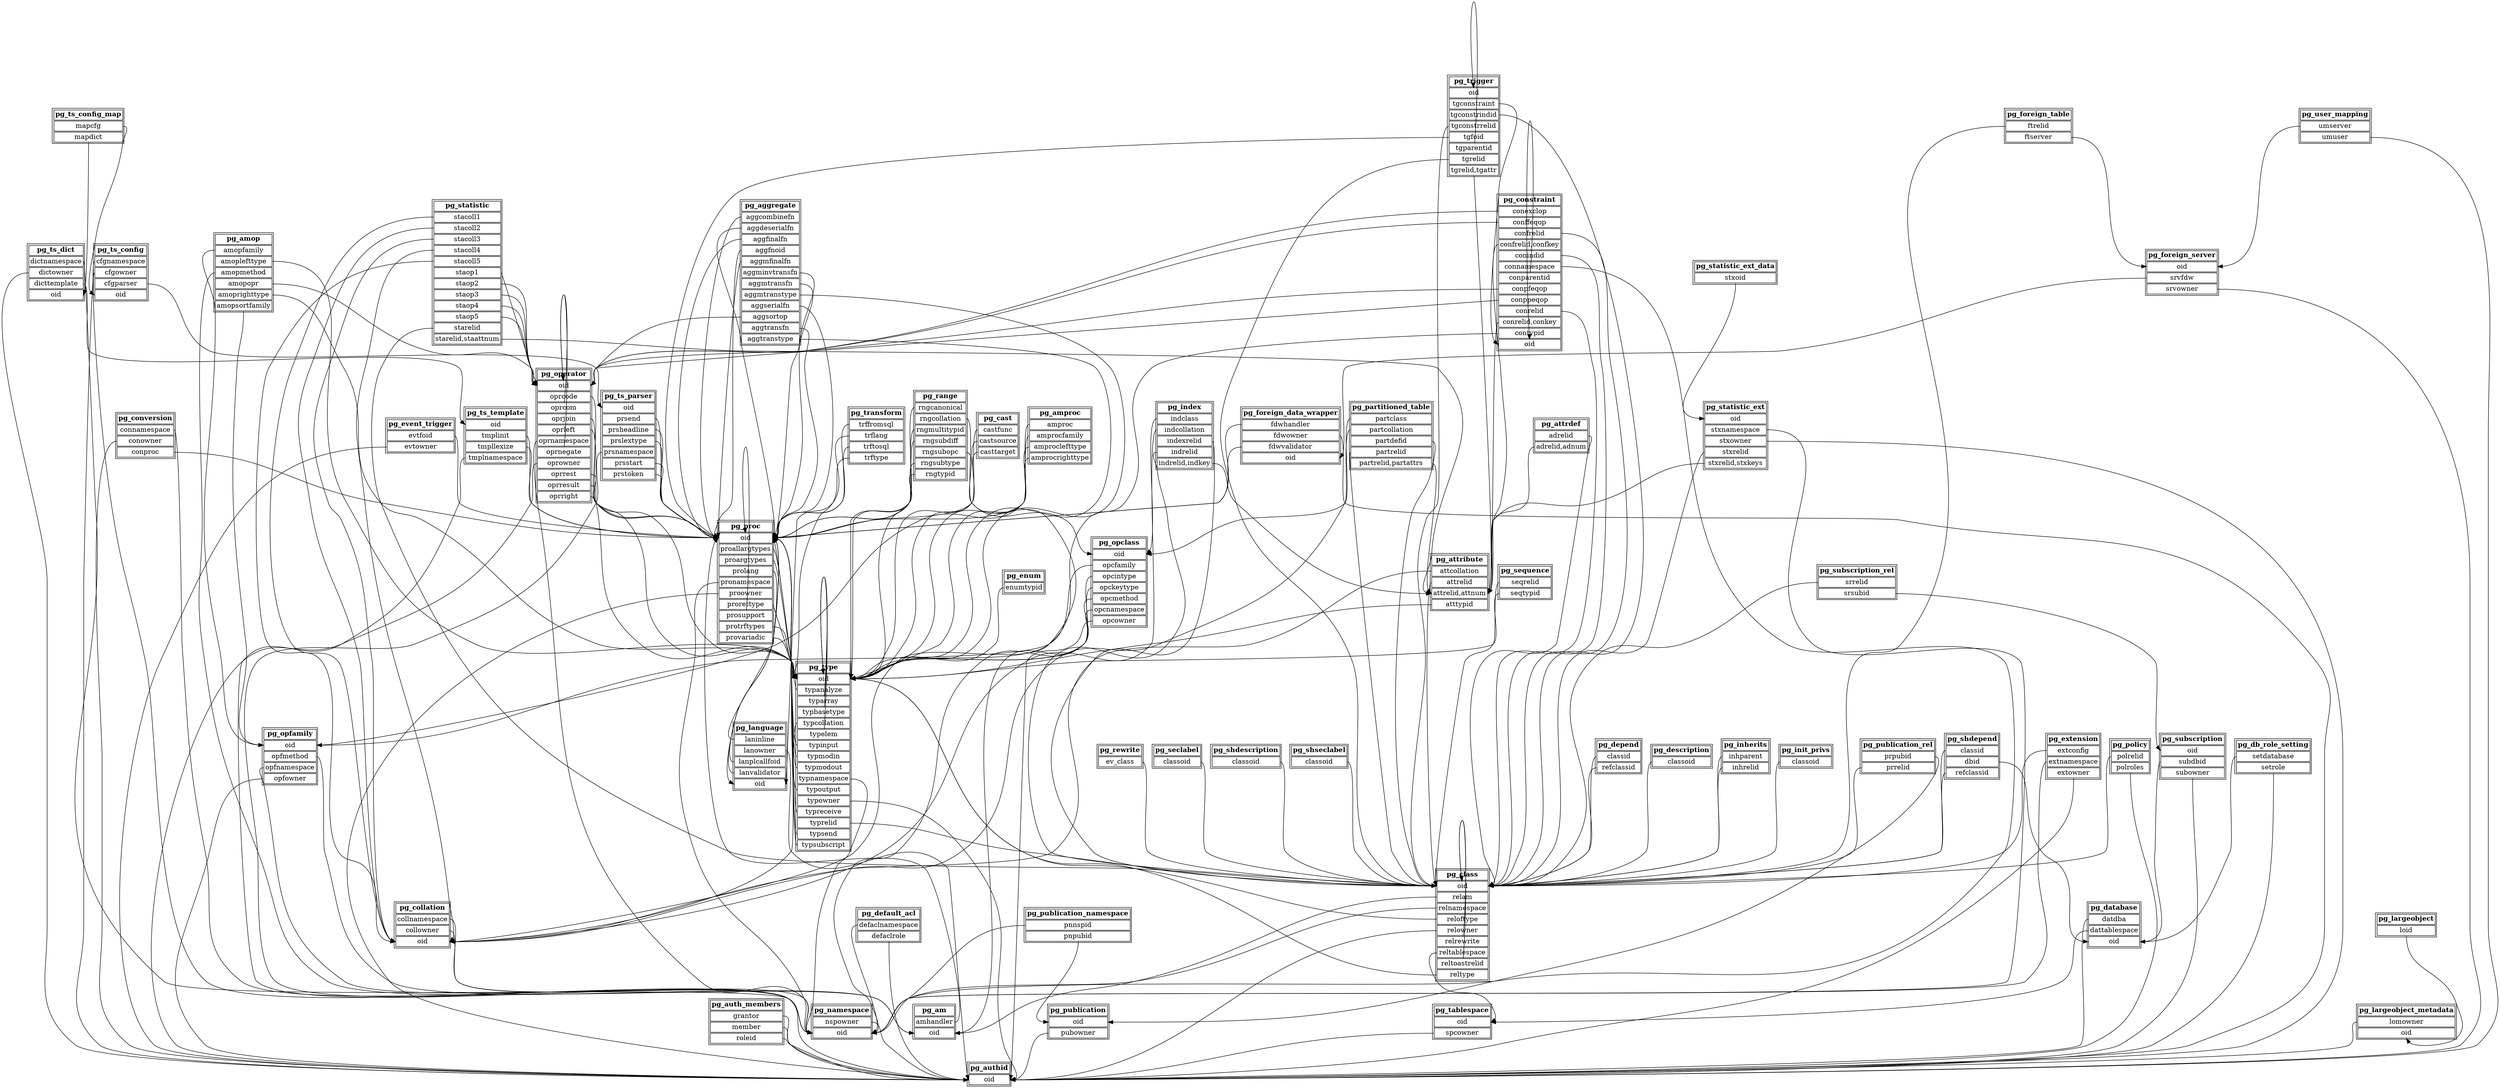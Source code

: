 digraph catalog {
	overlap = scale;
	splines = true;
	node [shape=plain];
	pg_aggregate [label=< <table> <tr><td><b>pg_aggregate</b></td></tr> <tr><td port="aggcombinefn">aggcombinefn</td></tr> <tr><td port="aggdeserialfn">aggdeserialfn</td></tr> <tr><td port="aggfinalfn">aggfinalfn</td></tr> <tr><td port="aggfnoid">aggfnoid</td></tr> <tr><td port="aggmfinalfn">aggmfinalfn</td></tr> <tr><td port="aggminvtransfn">aggminvtransfn</td></tr> <tr><td port="aggmtransfn">aggmtransfn</td></tr> <tr><td port="aggmtranstype">aggmtranstype</td></tr> <tr><td port="aggserialfn">aggserialfn</td></tr> <tr><td port="aggsortop">aggsortop</td></tr> <tr><td port="aggtransfn">aggtransfn</td></tr> <tr><td port="aggtranstype">aggtranstype</td></tr> </table> >];
	pg_am [label=< <table> <tr><td><b>pg_am</b></td></tr> <tr><td port="amhandler">amhandler</td></tr> <tr><td port="oid">oid</td></tr> </table> >];
	pg_amop [label=< <table> <tr><td><b>pg_amop</b></td></tr> <tr><td port="amopfamily">amopfamily</td></tr> <tr><td port="amoplefttype">amoplefttype</td></tr> <tr><td port="amopmethod">amopmethod</td></tr> <tr><td port="amopopr">amopopr</td></tr> <tr><td port="amoprighttype">amoprighttype</td></tr> <tr><td port="amopsortfamily">amopsortfamily</td></tr> </table> >];
	pg_amproc [label=< <table> <tr><td><b>pg_amproc</b></td></tr> <tr><td port="amproc">amproc</td></tr> <tr><td port="amprocfamily">amprocfamily</td></tr> <tr><td port="amproclefttype">amproclefttype</td></tr> <tr><td port="amprocrighttype">amprocrighttype</td></tr> </table> >];
	pg_attrdef [label=< <table> <tr><td><b>pg_attrdef</b></td></tr> <tr><td port="adrelid">adrelid</td></tr> <tr><td port="adrelid,adnum">adrelid,adnum</td></tr> </table> >];
	pg_attribute [label=< <table> <tr><td><b>pg_attribute</b></td></tr> <tr><td port="attcollation">attcollation</td></tr> <tr><td port="attrelid">attrelid</td></tr> <tr><td port="attrelid,attnum">attrelid,attnum</td></tr> <tr><td port="atttypid">atttypid</td></tr> </table> >];
	pg_auth_members [label=< <table> <tr><td><b>pg_auth_members</b></td></tr> <tr><td port="grantor">grantor</td></tr> <tr><td port="member">member</td></tr> <tr><td port="roleid">roleid</td></tr> </table> >];
	pg_authid [label=< <table> <tr><td><b>pg_authid</b></td></tr> <tr><td port="oid">oid</td></tr> </table> >];
	pg_cast [label=< <table> <tr><td><b>pg_cast</b></td></tr> <tr><td port="castfunc">castfunc</td></tr> <tr><td port="castsource">castsource</td></tr> <tr><td port="casttarget">casttarget</td></tr> </table> >];
	pg_class [label=< <table> <tr><td><b>pg_class</b></td></tr> <tr><td port="oid">oid</td></tr> <tr><td port="relam">relam</td></tr> <tr><td port="relnamespace">relnamespace</td></tr> <tr><td port="reloftype">reloftype</td></tr> <tr><td port="relowner">relowner</td></tr> <tr><td port="relrewrite">relrewrite</td></tr> <tr><td port="reltablespace">reltablespace</td></tr> <tr><td port="reltoastrelid">reltoastrelid</td></tr> <tr><td port="reltype">reltype</td></tr> </table> >];
	pg_collation [label=< <table> <tr><td><b>pg_collation</b></td></tr> <tr><td port="collnamespace">collnamespace</td></tr> <tr><td port="collowner">collowner</td></tr> <tr><td port="oid">oid</td></tr> </table> >];
	pg_constraint [label=< <table> <tr><td><b>pg_constraint</b></td></tr> <tr><td port="conexclop">conexclop</td></tr> <tr><td port="conffeqop">conffeqop</td></tr> <tr><td port="confrelid">confrelid</td></tr> <tr><td port="confrelid,confkey">confrelid,confkey</td></tr> <tr><td port="conindid">conindid</td></tr> <tr><td port="connamespace">connamespace</td></tr> <tr><td port="conparentid">conparentid</td></tr> <tr><td port="conpfeqop">conpfeqop</td></tr> <tr><td port="conppeqop">conppeqop</td></tr> <tr><td port="conrelid">conrelid</td></tr> <tr><td port="conrelid,conkey">conrelid,conkey</td></tr> <tr><td port="contypid">contypid</td></tr> <tr><td port="oid">oid</td></tr> </table> >];
	pg_conversion [label=< <table> <tr><td><b>pg_conversion</b></td></tr> <tr><td port="connamespace">connamespace</td></tr> <tr><td port="conowner">conowner</td></tr> <tr><td port="conproc">conproc</td></tr> </table> >];
	pg_database [label=< <table> <tr><td><b>pg_database</b></td></tr> <tr><td port="datdba">datdba</td></tr> <tr><td port="dattablespace">dattablespace</td></tr> <tr><td port="oid">oid</td></tr> </table> >];
	pg_db_role_setting [label=< <table> <tr><td><b>pg_db_role_setting</b></td></tr> <tr><td port="setdatabase">setdatabase</td></tr> <tr><td port="setrole">setrole</td></tr> </table> >];
	pg_default_acl [label=< <table> <tr><td><b>pg_default_acl</b></td></tr> <tr><td port="defaclnamespace">defaclnamespace</td></tr> <tr><td port="defaclrole">defaclrole</td></tr> </table> >];
	pg_depend [label=< <table> <tr><td><b>pg_depend</b></td></tr> <tr><td port="classid">classid</td></tr> <tr><td port="refclassid">refclassid</td></tr> </table> >];
	pg_description [label=< <table> <tr><td><b>pg_description</b></td></tr> <tr><td port="classoid">classoid</td></tr> </table> >];
	pg_enum [label=< <table> <tr><td><b>pg_enum</b></td></tr> <tr><td port="enumtypid">enumtypid</td></tr> </table> >];
	pg_event_trigger [label=< <table> <tr><td><b>pg_event_trigger</b></td></tr> <tr><td port="evtfoid">evtfoid</td></tr> <tr><td port="evtowner">evtowner</td></tr> </table> >];
	pg_extension [label=< <table> <tr><td><b>pg_extension</b></td></tr> <tr><td port="extconfig">extconfig</td></tr> <tr><td port="extnamespace">extnamespace</td></tr> <tr><td port="extowner">extowner</td></tr> </table> >];
	pg_foreign_data_wrapper [label=< <table> <tr><td><b>pg_foreign_data_wrapper</b></td></tr> <tr><td port="fdwhandler">fdwhandler</td></tr> <tr><td port="fdwowner">fdwowner</td></tr> <tr><td port="fdwvalidator">fdwvalidator</td></tr> <tr><td port="oid">oid</td></tr> </table> >];
	pg_foreign_server [label=< <table> <tr><td><b>pg_foreign_server</b></td></tr> <tr><td port="oid">oid</td></tr> <tr><td port="srvfdw">srvfdw</td></tr> <tr><td port="srvowner">srvowner</td></tr> </table> >];
	pg_foreign_table [label=< <table> <tr><td><b>pg_foreign_table</b></td></tr> <tr><td port="ftrelid">ftrelid</td></tr> <tr><td port="ftserver">ftserver</td></tr> </table> >];
	pg_index [label=< <table> <tr><td><b>pg_index</b></td></tr> <tr><td port="indclass">indclass</td></tr> <tr><td port="indcollation">indcollation</td></tr> <tr><td port="indexrelid">indexrelid</td></tr> <tr><td port="indrelid">indrelid</td></tr> <tr><td port="indrelid,indkey">indrelid,indkey</td></tr> </table> >];
	pg_inherits [label=< <table> <tr><td><b>pg_inherits</b></td></tr> <tr><td port="inhparent">inhparent</td></tr> <tr><td port="inhrelid">inhrelid</td></tr> </table> >];
	pg_init_privs [label=< <table> <tr><td><b>pg_init_privs</b></td></tr> <tr><td port="classoid">classoid</td></tr> </table> >];
	pg_language [label=< <table> <tr><td><b>pg_language</b></td></tr> <tr><td port="laninline">laninline</td></tr> <tr><td port="lanowner">lanowner</td></tr> <tr><td port="lanplcallfoid">lanplcallfoid</td></tr> <tr><td port="lanvalidator">lanvalidator</td></tr> <tr><td port="oid">oid</td></tr> </table> >];
	pg_largeobject [label=< <table> <tr><td><b>pg_largeobject</b></td></tr> <tr><td port="loid">loid</td></tr> </table> >];
	pg_largeobject_metadata [label=< <table> <tr><td><b>pg_largeobject_metadata</b></td></tr> <tr><td port="lomowner">lomowner</td></tr> <tr><td port="oid">oid</td></tr> </table> >];
	pg_namespace [label=< <table> <tr><td><b>pg_namespace</b></td></tr> <tr><td port="nspowner">nspowner</td></tr> <tr><td port="oid">oid</td></tr> </table> >];
	pg_opclass [label=< <table> <tr><td><b>pg_opclass</b></td></tr> <tr><td port="oid">oid</td></tr> <tr><td port="opcfamily">opcfamily</td></tr> <tr><td port="opcintype">opcintype</td></tr> <tr><td port="opckeytype">opckeytype</td></tr> <tr><td port="opcmethod">opcmethod</td></tr> <tr><td port="opcnamespace">opcnamespace</td></tr> <tr><td port="opcowner">opcowner</td></tr> </table> >];
	pg_operator [label=< <table> <tr><td><b>pg_operator</b></td></tr> <tr><td port="oid">oid</td></tr> <tr><td port="oprcode">oprcode</td></tr> <tr><td port="oprcom">oprcom</td></tr> <tr><td port="oprjoin">oprjoin</td></tr> <tr><td port="oprleft">oprleft</td></tr> <tr><td port="oprnamespace">oprnamespace</td></tr> <tr><td port="oprnegate">oprnegate</td></tr> <tr><td port="oprowner">oprowner</td></tr> <tr><td port="oprrest">oprrest</td></tr> <tr><td port="oprresult">oprresult</td></tr> <tr><td port="oprright">oprright</td></tr> </table> >];
	pg_opfamily [label=< <table> <tr><td><b>pg_opfamily</b></td></tr> <tr><td port="oid">oid</td></tr> <tr><td port="opfmethod">opfmethod</td></tr> <tr><td port="opfnamespace">opfnamespace</td></tr> <tr><td port="opfowner">opfowner</td></tr> </table> >];
	pg_partitioned_table [label=< <table> <tr><td><b>pg_partitioned_table</b></td></tr> <tr><td port="partclass">partclass</td></tr> <tr><td port="partcollation">partcollation</td></tr> <tr><td port="partdefid">partdefid</td></tr> <tr><td port="partrelid">partrelid</td></tr> <tr><td port="partrelid,partattrs">partrelid,partattrs</td></tr> </table> >];
	pg_policy [label=< <table> <tr><td><b>pg_policy</b></td></tr> <tr><td port="polrelid">polrelid</td></tr> <tr><td port="polroles">polroles</td></tr> </table> >];
	pg_proc [label=< <table> <tr><td><b>pg_proc</b></td></tr> <tr><td port="oid">oid</td></tr> <tr><td port="proallargtypes">proallargtypes</td></tr> <tr><td port="proargtypes">proargtypes</td></tr> <tr><td port="prolang">prolang</td></tr> <tr><td port="pronamespace">pronamespace</td></tr> <tr><td port="proowner">proowner</td></tr> <tr><td port="prorettype">prorettype</td></tr> <tr><td port="prosupport">prosupport</td></tr> <tr><td port="protrftypes">protrftypes</td></tr> <tr><td port="provariadic">provariadic</td></tr> </table> >];
	pg_publication [label=< <table> <tr><td><b>pg_publication</b></td></tr> <tr><td port="oid">oid</td></tr> <tr><td port="pubowner">pubowner</td></tr> </table> >];
	pg_publication_namespace [label=< <table> <tr><td><b>pg_publication_namespace</b></td></tr> <tr><td port="pnnspid">pnnspid</td></tr> <tr><td port="pnpubid">pnpubid</td></tr> </table> >];
	pg_publication_rel [label=< <table> <tr><td><b>pg_publication_rel</b></td></tr> <tr><td port="prpubid">prpubid</td></tr> <tr><td port="prrelid">prrelid</td></tr> </table> >];
	pg_range [label=< <table> <tr><td><b>pg_range</b></td></tr> <tr><td port="rngcanonical">rngcanonical</td></tr> <tr><td port="rngcollation">rngcollation</td></tr> <tr><td port="rngmultitypid">rngmultitypid</td></tr> <tr><td port="rngsubdiff">rngsubdiff</td></tr> <tr><td port="rngsubopc">rngsubopc</td></tr> <tr><td port="rngsubtype">rngsubtype</td></tr> <tr><td port="rngtypid">rngtypid</td></tr> </table> >];
	pg_rewrite [label=< <table> <tr><td><b>pg_rewrite</b></td></tr> <tr><td port="ev_class">ev_class</td></tr> </table> >];
	pg_seclabel [label=< <table> <tr><td><b>pg_seclabel</b></td></tr> <tr><td port="classoid">classoid</td></tr> </table> >];
	pg_sequence [label=< <table> <tr><td><b>pg_sequence</b></td></tr> <tr><td port="seqrelid">seqrelid</td></tr> <tr><td port="seqtypid">seqtypid</td></tr> </table> >];
	pg_shdepend [label=< <table> <tr><td><b>pg_shdepend</b></td></tr> <tr><td port="classid">classid</td></tr> <tr><td port="dbid">dbid</td></tr> <tr><td port="refclassid">refclassid</td></tr> </table> >];
	pg_shdescription [label=< <table> <tr><td><b>pg_shdescription</b></td></tr> <tr><td port="classoid">classoid</td></tr> </table> >];
	pg_shseclabel [label=< <table> <tr><td><b>pg_shseclabel</b></td></tr> <tr><td port="classoid">classoid</td></tr> </table> >];
	pg_statistic [label=< <table> <tr><td><b>pg_statistic</b></td></tr> <tr><td port="stacoll1">stacoll1</td></tr> <tr><td port="stacoll2">stacoll2</td></tr> <tr><td port="stacoll3">stacoll3</td></tr> <tr><td port="stacoll4">stacoll4</td></tr> <tr><td port="stacoll5">stacoll5</td></tr> <tr><td port="staop1">staop1</td></tr> <tr><td port="staop2">staop2</td></tr> <tr><td port="staop3">staop3</td></tr> <tr><td port="staop4">staop4</td></tr> <tr><td port="staop5">staop5</td></tr> <tr><td port="starelid">starelid</td></tr> <tr><td port="starelid,staattnum">starelid,staattnum</td></tr> </table> >];
	pg_statistic_ext [label=< <table> <tr><td><b>pg_statistic_ext</b></td></tr> <tr><td port="oid">oid</td></tr> <tr><td port="stxnamespace">stxnamespace</td></tr> <tr><td port="stxowner">stxowner</td></tr> <tr><td port="stxrelid">stxrelid</td></tr> <tr><td port="stxrelid,stxkeys">stxrelid,stxkeys</td></tr> </table> >];
	pg_statistic_ext_data [label=< <table> <tr><td><b>pg_statistic_ext_data</b></td></tr> <tr><td port="stxoid">stxoid</td></tr> </table> >];
	pg_subscription [label=< <table> <tr><td><b>pg_subscription</b></td></tr> <tr><td port="oid">oid</td></tr> <tr><td port="subdbid">subdbid</td></tr> <tr><td port="subowner">subowner</td></tr> </table> >];
	pg_subscription_rel [label=< <table> <tr><td><b>pg_subscription_rel</b></td></tr> <tr><td port="srrelid">srrelid</td></tr> <tr><td port="srsubid">srsubid</td></tr> </table> >];
	pg_tablespace [label=< <table> <tr><td><b>pg_tablespace</b></td></tr> <tr><td port="oid">oid</td></tr> <tr><td port="spcowner">spcowner</td></tr> </table> >];
	pg_transform [label=< <table> <tr><td><b>pg_transform</b></td></tr> <tr><td port="trffromsql">trffromsql</td></tr> <tr><td port="trflang">trflang</td></tr> <tr><td port="trftosql">trftosql</td></tr> <tr><td port="trftype">trftype</td></tr> </table> >];
	pg_trigger [label=< <table> <tr><td><b>pg_trigger</b></td></tr> <tr><td port="oid">oid</td></tr> <tr><td port="tgconstraint">tgconstraint</td></tr> <tr><td port="tgconstrindid">tgconstrindid</td></tr> <tr><td port="tgconstrrelid">tgconstrrelid</td></tr> <tr><td port="tgfoid">tgfoid</td></tr> <tr><td port="tgparentid">tgparentid</td></tr> <tr><td port="tgrelid">tgrelid</td></tr> <tr><td port="tgrelid,tgattr">tgrelid,tgattr</td></tr> </table> >];
	pg_ts_config [label=< <table> <tr><td><b>pg_ts_config</b></td></tr> <tr><td port="cfgnamespace">cfgnamespace</td></tr> <tr><td port="cfgowner">cfgowner</td></tr> <tr><td port="cfgparser">cfgparser</td></tr> <tr><td port="oid">oid</td></tr> </table> >];
	pg_ts_config_map [label=< <table> <tr><td><b>pg_ts_config_map</b></td></tr> <tr><td port="mapcfg">mapcfg</td></tr> <tr><td port="mapdict">mapdict</td></tr> </table> >];
	pg_ts_dict [label=< <table> <tr><td><b>pg_ts_dict</b></td></tr> <tr><td port="dictnamespace">dictnamespace</td></tr> <tr><td port="dictowner">dictowner</td></tr> <tr><td port="dicttemplate">dicttemplate</td></tr> <tr><td port="oid">oid</td></tr> </table> >];
	pg_ts_parser [label=< <table> <tr><td><b>pg_ts_parser</b></td></tr> <tr><td port="oid">oid</td></tr> <tr><td port="prsend">prsend</td></tr> <tr><td port="prsheadline">prsheadline</td></tr> <tr><td port="prslextype">prslextype</td></tr> <tr><td port="prsnamespace">prsnamespace</td></tr> <tr><td port="prsstart">prsstart</td></tr> <tr><td port="prstoken">prstoken</td></tr> </table> >];
	pg_ts_template [label=< <table> <tr><td><b>pg_ts_template</b></td></tr> <tr><td port="oid">oid</td></tr> <tr><td port="tmplinit">tmplinit</td></tr> <tr><td port="tmpllexize">tmpllexize</td></tr> <tr><td port="tmplnamespace">tmplnamespace</td></tr> </table> >];
	pg_type [label=< <table> <tr><td><b>pg_type</b></td></tr> <tr><td port="oid">oid</td></tr> <tr><td port="typanalyze">typanalyze</td></tr> <tr><td port="typarray">typarray</td></tr> <tr><td port="typbasetype">typbasetype</td></tr> <tr><td port="typcollation">typcollation</td></tr> <tr><td port="typelem">typelem</td></tr> <tr><td port="typinput">typinput</td></tr> <tr><td port="typmodin">typmodin</td></tr> <tr><td port="typmodout">typmodout</td></tr> <tr><td port="typnamespace">typnamespace</td></tr> <tr><td port="typoutput">typoutput</td></tr> <tr><td port="typowner">typowner</td></tr> <tr><td port="typreceive">typreceive</td></tr> <tr><td port="typrelid">typrelid</td></tr> <tr><td port="typsend">typsend</td></tr> <tr><td port="typsubscript">typsubscript</td></tr> </table> >];
	pg_user_mapping [label=< <table> <tr><td><b>pg_user_mapping</b></td></tr> <tr><td port="umserver">umserver</td></tr> <tr><td port="umuser">umuser</td></tr> </table> >];
	pg_proc:"pronamespace" -> pg_namespace:"oid";
	pg_proc:"proowner" -> pg_authid:"oid";
	pg_proc:"prolang" -> pg_language:"oid";
	pg_proc:"provariadic" -> pg_type:"oid";
	pg_proc:"prosupport" -> pg_proc:"oid";
	pg_proc:"prorettype" -> pg_type:"oid";
	pg_proc:"proargtypes" -> pg_type:"oid";
	pg_proc:"proallargtypes" -> pg_type:"oid";
	pg_proc:"protrftypes" -> pg_type:"oid";
	pg_type:"typnamespace" -> pg_namespace:"oid";
	pg_type:"typowner" -> pg_authid:"oid";
	pg_type:"typrelid" -> pg_class:"oid";
	pg_type:"typsubscript" -> pg_proc:"oid";
	pg_type:"typelem" -> pg_type:"oid";
	pg_type:"typarray" -> pg_type:"oid";
	pg_type:"typinput" -> pg_proc:"oid";
	pg_type:"typoutput" -> pg_proc:"oid";
	pg_type:"typreceive" -> pg_proc:"oid";
	pg_type:"typsend" -> pg_proc:"oid";
	pg_type:"typmodin" -> pg_proc:"oid";
	pg_type:"typmodout" -> pg_proc:"oid";
	pg_type:"typanalyze" -> pg_proc:"oid";
	pg_type:"typbasetype" -> pg_type:"oid";
	pg_type:"typcollation" -> pg_collation:"oid";
	pg_attribute:"attrelid" -> pg_class:"oid";
	pg_attribute:"atttypid" -> pg_type:"oid";
	pg_attribute:"attcollation" -> pg_collation:"oid";
	pg_class:"relnamespace" -> pg_namespace:"oid";
	pg_class:"reltype" -> pg_type:"oid";
	pg_class:"reloftype" -> pg_type:"oid";
	pg_class:"relowner" -> pg_authid:"oid";
	pg_class:"relam" -> pg_am:"oid";
	pg_class:"reltablespace" -> pg_tablespace:"oid";
	pg_class:"reltoastrelid" -> pg_class:"oid";
	pg_class:"relrewrite" -> pg_class:"oid";
	pg_attrdef:"adrelid" -> pg_class:"oid";
	pg_attrdef:"adrelid,adnum" -> pg_attribute:"attrelid,attnum";
	pg_constraint:"connamespace" -> pg_namespace:"oid";
	pg_constraint:"conrelid" -> pg_class:"oid";
	pg_constraint:"contypid" -> pg_type:"oid";
	pg_constraint:"conindid" -> pg_class:"oid";
	pg_constraint:"conparentid" -> pg_constraint:"oid";
	pg_constraint:"confrelid" -> pg_class:"oid";
	pg_constraint:"conpfeqop" -> pg_operator:"oid";
	pg_constraint:"conppeqop" -> pg_operator:"oid";
	pg_constraint:"conffeqop" -> pg_operator:"oid";
	pg_constraint:"conexclop" -> pg_operator:"oid";
	pg_constraint:"conrelid,conkey" -> pg_attribute:"attrelid,attnum";
	pg_constraint:"confrelid,confkey" -> pg_attribute:"attrelid,attnum";
	pg_inherits:"inhrelid" -> pg_class:"oid";
	pg_inherits:"inhparent" -> pg_class:"oid";
	pg_index:"indexrelid" -> pg_class:"oid";
	pg_index:"indrelid" -> pg_class:"oid";
	pg_index:"indcollation" -> pg_collation:"oid";
	pg_index:"indclass" -> pg_opclass:"oid";
	pg_index:"indrelid,indkey" -> pg_attribute:"attrelid,attnum";
	pg_operator:"oprnamespace" -> pg_namespace:"oid";
	pg_operator:"oprowner" -> pg_authid:"oid";
	pg_operator:"oprleft" -> pg_type:"oid";
	pg_operator:"oprright" -> pg_type:"oid";
	pg_operator:"oprresult" -> pg_type:"oid";
	pg_operator:"oprcom" -> pg_operator:"oid";
	pg_operator:"oprnegate" -> pg_operator:"oid";
	pg_operator:"oprcode" -> pg_proc:"oid";
	pg_operator:"oprrest" -> pg_proc:"oid";
	pg_operator:"oprjoin" -> pg_proc:"oid";
	pg_opfamily:"opfmethod" -> pg_am:"oid";
	pg_opfamily:"opfnamespace" -> pg_namespace:"oid";
	pg_opfamily:"opfowner" -> pg_authid:"oid";
	pg_opclass:"opcmethod" -> pg_am:"oid";
	pg_opclass:"opcnamespace" -> pg_namespace:"oid";
	pg_opclass:"opcowner" -> pg_authid:"oid";
	pg_opclass:"opcfamily" -> pg_opfamily:"oid";
	pg_opclass:"opcintype" -> pg_type:"oid";
	pg_opclass:"opckeytype" -> pg_type:"oid";
	pg_am:"amhandler" -> pg_proc:"oid";
	pg_amop:"amopfamily" -> pg_opfamily:"oid";
	pg_amop:"amoplefttype" -> pg_type:"oid";
	pg_amop:"amoprighttype" -> pg_type:"oid";
	pg_amop:"amopopr" -> pg_operator:"oid";
	pg_amop:"amopmethod" -> pg_am:"oid";
	pg_amop:"amopsortfamily" -> pg_opfamily:"oid";
	pg_amproc:"amprocfamily" -> pg_opfamily:"oid";
	pg_amproc:"amproclefttype" -> pg_type:"oid";
	pg_amproc:"amprocrighttype" -> pg_type:"oid";
	pg_amproc:"amproc" -> pg_proc:"oid";
	pg_language:"lanowner" -> pg_authid:"oid";
	pg_language:"lanplcallfoid" -> pg_proc:"oid";
	pg_language:"laninline" -> pg_proc:"oid";
	pg_language:"lanvalidator" -> pg_proc:"oid";
	pg_largeobject_metadata:"lomowner" -> pg_authid:"oid";
	pg_largeobject:"loid" -> pg_largeobject_metadata:"oid";
	pg_aggregate:"aggfnoid" -> pg_proc:"oid";
	pg_aggregate:"aggtransfn" -> pg_proc:"oid";
	pg_aggregate:"aggfinalfn" -> pg_proc:"oid";
	pg_aggregate:"aggcombinefn" -> pg_proc:"oid";
	pg_aggregate:"aggserialfn" -> pg_proc:"oid";
	pg_aggregate:"aggdeserialfn" -> pg_proc:"oid";
	pg_aggregate:"aggmtransfn" -> pg_proc:"oid";
	pg_aggregate:"aggminvtransfn" -> pg_proc:"oid";
	pg_aggregate:"aggmfinalfn" -> pg_proc:"oid";
	pg_aggregate:"aggsortop" -> pg_operator:"oid";
	pg_aggregate:"aggtranstype" -> pg_type:"oid";
	pg_aggregate:"aggmtranstype" -> pg_type:"oid";
	pg_statistic:"starelid" -> pg_class:"oid";
	pg_statistic:"staop1" -> pg_operator:"oid";
	pg_statistic:"staop2" -> pg_operator:"oid";
	pg_statistic:"staop3" -> pg_operator:"oid";
	pg_statistic:"staop4" -> pg_operator:"oid";
	pg_statistic:"staop5" -> pg_operator:"oid";
	pg_statistic:"stacoll1" -> pg_collation:"oid";
	pg_statistic:"stacoll2" -> pg_collation:"oid";
	pg_statistic:"stacoll3" -> pg_collation:"oid";
	pg_statistic:"stacoll4" -> pg_collation:"oid";
	pg_statistic:"stacoll5" -> pg_collation:"oid";
	pg_statistic:"starelid,staattnum" -> pg_attribute:"attrelid,attnum";
	pg_statistic_ext:"stxrelid" -> pg_class:"oid";
	pg_statistic_ext:"stxnamespace" -> pg_namespace:"oid";
	pg_statistic_ext:"stxowner" -> pg_authid:"oid";
	pg_statistic_ext:"stxrelid,stxkeys" -> pg_attribute:"attrelid,attnum";
	pg_statistic_ext_data:"stxoid" -> pg_statistic_ext:"oid";
	pg_rewrite:"ev_class" -> pg_class:"oid";
	pg_trigger:"tgrelid" -> pg_class:"oid";
	pg_trigger:"tgparentid" -> pg_trigger:"oid";
	pg_trigger:"tgfoid" -> pg_proc:"oid";
	pg_trigger:"tgconstrrelid" -> pg_class:"oid";
	pg_trigger:"tgconstrindid" -> pg_class:"oid";
	pg_trigger:"tgconstraint" -> pg_constraint:"oid";
	pg_trigger:"tgrelid,tgattr" -> pg_attribute:"attrelid,attnum";
	pg_event_trigger:"evtowner" -> pg_authid:"oid";
	pg_event_trigger:"evtfoid" -> pg_proc:"oid";
	pg_description:"classoid" -> pg_class:"oid";
	pg_cast:"castsource" -> pg_type:"oid";
	pg_cast:"casttarget" -> pg_type:"oid";
	pg_cast:"castfunc" -> pg_proc:"oid";
	pg_enum:"enumtypid" -> pg_type:"oid";
	pg_namespace:"nspowner" -> pg_authid:"oid";
	pg_conversion:"connamespace" -> pg_namespace:"oid";
	pg_conversion:"conowner" -> pg_authid:"oid";
	pg_conversion:"conproc" -> pg_proc:"oid";
	pg_depend:"classid" -> pg_class:"oid";
	pg_depend:"refclassid" -> pg_class:"oid";
	pg_database:"datdba" -> pg_authid:"oid";
	pg_database:"dattablespace" -> pg_tablespace:"oid";
	pg_db_role_setting:"setdatabase" -> pg_database:"oid";
	pg_db_role_setting:"setrole" -> pg_authid:"oid";
	pg_tablespace:"spcowner" -> pg_authid:"oid";
	pg_auth_members:"roleid" -> pg_authid:"oid";
	pg_auth_members:"member" -> pg_authid:"oid";
	pg_auth_members:"grantor" -> pg_authid:"oid";
	pg_shdepend:"dbid" -> pg_database:"oid";
	pg_shdepend:"classid" -> pg_class:"oid";
	pg_shdepend:"refclassid" -> pg_class:"oid";
	pg_shdescription:"classoid" -> pg_class:"oid";
	pg_ts_config:"cfgnamespace" -> pg_namespace:"oid";
	pg_ts_config:"cfgowner" -> pg_authid:"oid";
	pg_ts_config:"cfgparser" -> pg_ts_parser:"oid";
	pg_ts_config_map:"mapcfg" -> pg_ts_config:"oid";
	pg_ts_config_map:"mapdict" -> pg_ts_dict:"oid";
	pg_ts_dict:"dictnamespace" -> pg_namespace:"oid";
	pg_ts_dict:"dictowner" -> pg_authid:"oid";
	pg_ts_dict:"dicttemplate" -> pg_ts_template:"oid";
	pg_ts_parser:"prsnamespace" -> pg_namespace:"oid";
	pg_ts_parser:"prsstart" -> pg_proc:"oid";
	pg_ts_parser:"prstoken" -> pg_proc:"oid";
	pg_ts_parser:"prsend" -> pg_proc:"oid";
	pg_ts_parser:"prsheadline" -> pg_proc:"oid";
	pg_ts_parser:"prslextype" -> pg_proc:"oid";
	pg_ts_template:"tmplnamespace" -> pg_namespace:"oid";
	pg_ts_template:"tmplinit" -> pg_proc:"oid";
	pg_ts_template:"tmpllexize" -> pg_proc:"oid";
	pg_extension:"extowner" -> pg_authid:"oid";
	pg_extension:"extnamespace" -> pg_namespace:"oid";
	pg_extension:"extconfig" -> pg_class:"oid";
	pg_foreign_data_wrapper:"fdwowner" -> pg_authid:"oid";
	pg_foreign_data_wrapper:"fdwhandler" -> pg_proc:"oid";
	pg_foreign_data_wrapper:"fdwvalidator" -> pg_proc:"oid";
	pg_foreign_server:"srvowner" -> pg_authid:"oid";
	pg_foreign_server:"srvfdw" -> pg_foreign_data_wrapper:"oid";
	pg_user_mapping:"umuser" -> pg_authid:"oid";
	pg_user_mapping:"umserver" -> pg_foreign_server:"oid";
	pg_foreign_table:"ftrelid" -> pg_class:"oid";
	pg_foreign_table:"ftserver" -> pg_foreign_server:"oid";
	pg_policy:"polrelid" -> pg_class:"oid";
	pg_policy:"polroles" -> pg_authid:"oid";
	pg_default_acl:"defaclrole" -> pg_authid:"oid";
	pg_default_acl:"defaclnamespace" -> pg_namespace:"oid";
	pg_init_privs:"classoid" -> pg_class:"oid";
	pg_seclabel:"classoid" -> pg_class:"oid";
	pg_shseclabel:"classoid" -> pg_class:"oid";
	pg_collation:"collnamespace" -> pg_namespace:"oid";
	pg_collation:"collowner" -> pg_authid:"oid";
	pg_partitioned_table:"partrelid" -> pg_class:"oid";
	pg_partitioned_table:"partdefid" -> pg_class:"oid";
	pg_partitioned_table:"partclass" -> pg_opclass:"oid";
	pg_partitioned_table:"partcollation" -> pg_collation:"oid";
	pg_partitioned_table:"partrelid,partattrs" -> pg_attribute:"attrelid,attnum";
	pg_range:"rngtypid" -> pg_type:"oid";
	pg_range:"rngsubtype" -> pg_type:"oid";
	pg_range:"rngmultitypid" -> pg_type:"oid";
	pg_range:"rngcollation" -> pg_collation:"oid";
	pg_range:"rngsubopc" -> pg_opclass:"oid";
	pg_range:"rngcanonical" -> pg_proc:"oid";
	pg_range:"rngsubdiff" -> pg_proc:"oid";
	pg_transform:"trftype" -> pg_type:"oid";
	pg_transform:"trflang" -> pg_language:"oid";
	pg_transform:"trffromsql" -> pg_proc:"oid";
	pg_transform:"trftosql" -> pg_proc:"oid";
	pg_sequence:"seqrelid" -> pg_class:"oid";
	pg_sequence:"seqtypid" -> pg_type:"oid";
	pg_publication:"pubowner" -> pg_authid:"oid";
	pg_publication_namespace:"pnpubid" -> pg_publication:"oid";
	pg_publication_namespace:"pnnspid" -> pg_namespace:"oid";
	pg_publication_rel:"prpubid" -> pg_publication:"oid";
	pg_publication_rel:"prrelid" -> pg_class:"oid";
	pg_subscription:"subdbid" -> pg_database:"oid";
	pg_subscription:"subowner" -> pg_authid:"oid";
	pg_subscription_rel:"srsubid" -> pg_subscription:"oid";
	pg_subscription_rel:"srrelid" -> pg_class:"oid";
}
